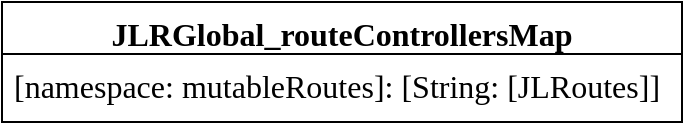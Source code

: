 <mxfile version="21.6.8" type="github">
  <diagram name="第 1 页" id="x82_LA83ciAqN6GJa8_j">
    <mxGraphModel dx="514" dy="411" grid="1" gridSize="10" guides="1" tooltips="1" connect="1" arrows="1" fold="1" page="0" pageScale="1" pageWidth="850" pageHeight="1100" math="0" shadow="0">
      <root>
        <mxCell id="0" />
        <mxCell id="1" parent="0" />
        <mxCell id="TY6RuBEEMv1Jgl18mB2E-1" value="JLRGlobal_routeControllersMap" style="swimlane;fontStyle=1;align=center;verticalAlign=top;childLayout=stackLayout;horizontal=1;startSize=26;horizontalStack=0;resizeParent=1;resizeParentMax=0;resizeLast=0;collapsible=1;marginBottom=0;whiteSpace=wrap;html=1;fontSize=16;fontFamily=Times New Roman;" vertex="1" parent="1">
          <mxGeometry x="10" y="440" width="340" height="60" as="geometry">
            <mxRectangle x="10" y="440" width="100" height="30" as="alternateBounds" />
          </mxGeometry>
        </mxCell>
        <mxCell id="TY6RuBEEMv1Jgl18mB2E-2" value="[namespace: mutableRoutes]: [String: [JLRoutes]]" style="text;strokeColor=none;fillColor=none;align=left;verticalAlign=top;spacingLeft=4;spacingRight=4;overflow=hidden;rotatable=0;points=[[0,0.5],[1,0.5]];portConstraint=eastwest;whiteSpace=wrap;html=1;fontSize=16;fontFamily=Times New Roman;" vertex="1" parent="TY6RuBEEMv1Jgl18mB2E-1">
          <mxGeometry y="26" width="340" height="34" as="geometry" />
        </mxCell>
      </root>
    </mxGraphModel>
  </diagram>
</mxfile>
